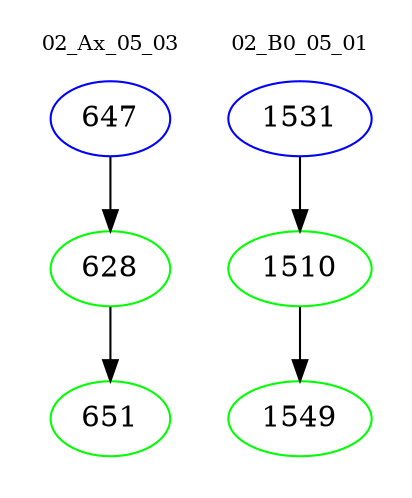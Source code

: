 digraph{
subgraph cluster_0 {
color = white
label = "02_Ax_05_03";
fontsize=10;
T0_647 [label="647", color="blue"]
T0_647 -> T0_628 [color="black"]
T0_628 [label="628", color="green"]
T0_628 -> T0_651 [color="black"]
T0_651 [label="651", color="green"]
}
subgraph cluster_1 {
color = white
label = "02_B0_05_01";
fontsize=10;
T1_1531 [label="1531", color="blue"]
T1_1531 -> T1_1510 [color="black"]
T1_1510 [label="1510", color="green"]
T1_1510 -> T1_1549 [color="black"]
T1_1549 [label="1549", color="green"]
}
}
